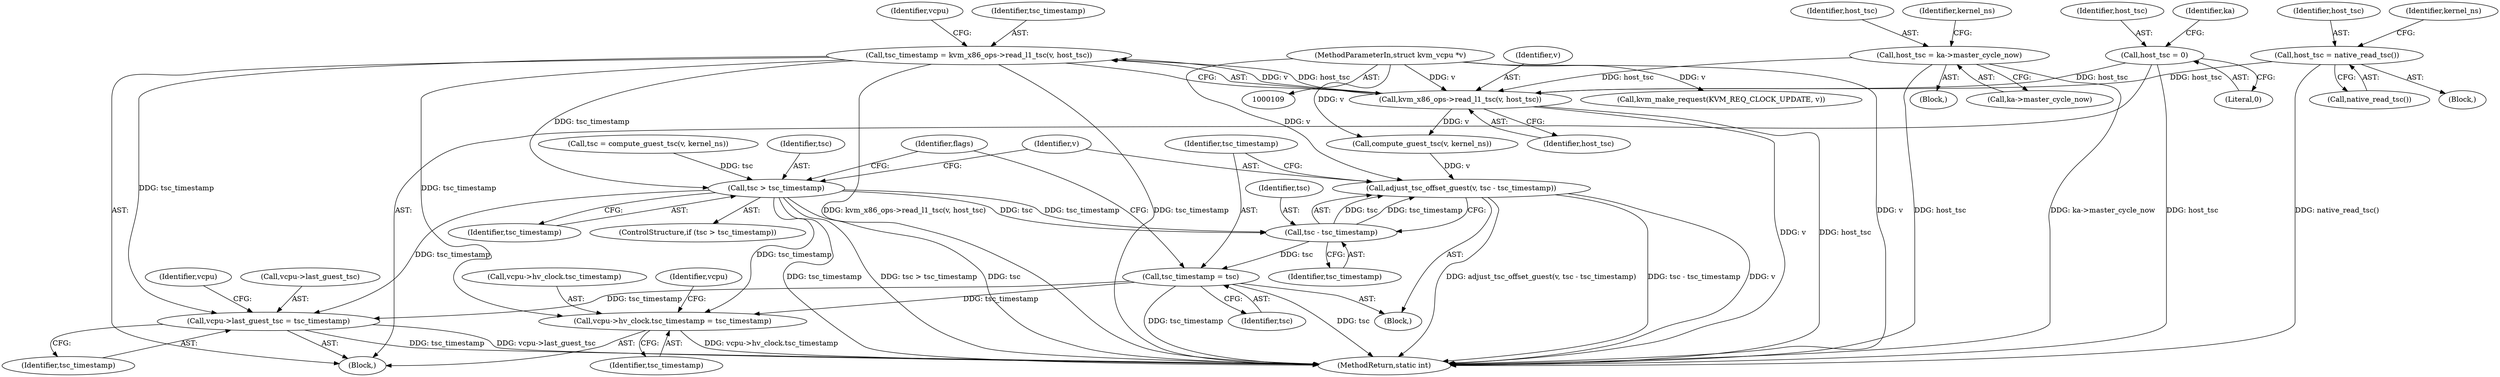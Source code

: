 digraph "0_linux_0b79459b482e85cb7426aa7da683a9f2c97aeae1_0@API" {
"1000200" [label="(Call,tsc_timestamp = kvm_x86_ops->read_l1_tsc(v, host_tsc))"];
"1000202" [label="(Call,kvm_x86_ops->read_l1_tsc(v, host_tsc))"];
"1000110" [label="(MethodParameterIn,struct kvm_vcpu *v)"];
"1000156" [label="(Call,host_tsc = ka->master_cycle_now)"];
"1000140" [label="(Call,host_tsc = 0)"];
"1000194" [label="(Call,host_tsc = native_read_tsc())"];
"1000217" [label="(Call,tsc > tsc_timestamp)"];
"1000223" [label="(Call,tsc - tsc_timestamp)"];
"1000221" [label="(Call,adjust_tsc_offset_guest(v, tsc - tsc_timestamp))"];
"1000226" [label="(Call,tsc_timestamp = tsc)"];
"1000319" [label="(Call,vcpu->hv_clock.tsc_timestamp = tsc_timestamp)"];
"1000346" [label="(Call,vcpu->last_guest_tsc = tsc_timestamp)"];
"1000424" [label="(MethodReturn,static int)"];
"1000157" [label="(Identifier,host_tsc)"];
"1000226" [label="(Call,tsc_timestamp = tsc)"];
"1000320" [label="(Call,vcpu->hv_clock.tsc_timestamp)"];
"1000195" [label="(Identifier,host_tsc)"];
"1000228" [label="(Identifier,tsc)"];
"1000141" [label="(Identifier,host_tsc)"];
"1000354" [label="(Identifier,vcpu)"];
"1000162" [label="(Identifier,kernel_ns)"];
"1000142" [label="(Literal,0)"];
"1000140" [label="(Call,host_tsc = 0)"];
"1000200" [label="(Call,tsc_timestamp = kvm_x86_ops->read_l1_tsc(v, host_tsc))"];
"1000110" [label="(MethodParameterIn,struct kvm_vcpu *v)"];
"1000156" [label="(Call,host_tsc = ka->master_cycle_now)"];
"1000227" [label="(Identifier,tsc_timestamp)"];
"1000155" [label="(Block,)"];
"1000319" [label="(Call,vcpu->hv_clock.tsc_timestamp = tsc_timestamp)"];
"1000203" [label="(Identifier,v)"];
"1000325" [label="(Identifier,tsc_timestamp)"];
"1000346" [label="(Call,vcpu->last_guest_tsc = tsc_timestamp)"];
"1000223" [label="(Call,tsc - tsc_timestamp)"];
"1000216" [label="(ControlStructure,if (tsc > tsc_timestamp))"];
"1000219" [label="(Identifier,tsc_timestamp)"];
"1000111" [label="(Block,)"];
"1000347" [label="(Call,vcpu->last_guest_tsc)"];
"1000185" [label="(Call,kvm_make_request(KVM_REQ_CLOCK_UPDATE, v))"];
"1000222" [label="(Identifier,v)"];
"1000198" [label="(Identifier,kernel_ns)"];
"1000202" [label="(Call,kvm_x86_ops->read_l1_tsc(v, host_tsc))"];
"1000221" [label="(Call,adjust_tsc_offset_guest(v, tsc - tsc_timestamp))"];
"1000230" [label="(Identifier,flags)"];
"1000211" [label="(Call,tsc = compute_guest_tsc(v, kernel_ns))"];
"1000220" [label="(Block,)"];
"1000193" [label="(Block,)"];
"1000207" [label="(Identifier,vcpu)"];
"1000196" [label="(Call,native_read_tsc())"];
"1000225" [label="(Identifier,tsc_timestamp)"];
"1000201" [label="(Identifier,tsc_timestamp)"];
"1000158" [label="(Call,ka->master_cycle_now)"];
"1000329" [label="(Identifier,vcpu)"];
"1000204" [label="(Identifier,host_tsc)"];
"1000217" [label="(Call,tsc > tsc_timestamp)"];
"1000224" [label="(Identifier,tsc)"];
"1000146" [label="(Identifier,ka)"];
"1000218" [label="(Identifier,tsc)"];
"1000213" [label="(Call,compute_guest_tsc(v, kernel_ns))"];
"1000194" [label="(Call,host_tsc = native_read_tsc())"];
"1000350" [label="(Identifier,tsc_timestamp)"];
"1000200" -> "1000111"  [label="AST: "];
"1000200" -> "1000202"  [label="CFG: "];
"1000201" -> "1000200"  [label="AST: "];
"1000202" -> "1000200"  [label="AST: "];
"1000207" -> "1000200"  [label="CFG: "];
"1000200" -> "1000424"  [label="DDG: tsc_timestamp"];
"1000200" -> "1000424"  [label="DDG: kvm_x86_ops->read_l1_tsc(v, host_tsc)"];
"1000202" -> "1000200"  [label="DDG: v"];
"1000202" -> "1000200"  [label="DDG: host_tsc"];
"1000200" -> "1000217"  [label="DDG: tsc_timestamp"];
"1000200" -> "1000319"  [label="DDG: tsc_timestamp"];
"1000200" -> "1000346"  [label="DDG: tsc_timestamp"];
"1000202" -> "1000204"  [label="CFG: "];
"1000203" -> "1000202"  [label="AST: "];
"1000204" -> "1000202"  [label="AST: "];
"1000202" -> "1000424"  [label="DDG: v"];
"1000202" -> "1000424"  [label="DDG: host_tsc"];
"1000110" -> "1000202"  [label="DDG: v"];
"1000156" -> "1000202"  [label="DDG: host_tsc"];
"1000140" -> "1000202"  [label="DDG: host_tsc"];
"1000194" -> "1000202"  [label="DDG: host_tsc"];
"1000202" -> "1000213"  [label="DDG: v"];
"1000110" -> "1000109"  [label="AST: "];
"1000110" -> "1000424"  [label="DDG: v"];
"1000110" -> "1000185"  [label="DDG: v"];
"1000110" -> "1000213"  [label="DDG: v"];
"1000110" -> "1000221"  [label="DDG: v"];
"1000156" -> "1000155"  [label="AST: "];
"1000156" -> "1000158"  [label="CFG: "];
"1000157" -> "1000156"  [label="AST: "];
"1000158" -> "1000156"  [label="AST: "];
"1000162" -> "1000156"  [label="CFG: "];
"1000156" -> "1000424"  [label="DDG: host_tsc"];
"1000156" -> "1000424"  [label="DDG: ka->master_cycle_now"];
"1000140" -> "1000111"  [label="AST: "];
"1000140" -> "1000142"  [label="CFG: "];
"1000141" -> "1000140"  [label="AST: "];
"1000142" -> "1000140"  [label="AST: "];
"1000146" -> "1000140"  [label="CFG: "];
"1000140" -> "1000424"  [label="DDG: host_tsc"];
"1000194" -> "1000193"  [label="AST: "];
"1000194" -> "1000196"  [label="CFG: "];
"1000195" -> "1000194"  [label="AST: "];
"1000196" -> "1000194"  [label="AST: "];
"1000198" -> "1000194"  [label="CFG: "];
"1000194" -> "1000424"  [label="DDG: native_read_tsc()"];
"1000217" -> "1000216"  [label="AST: "];
"1000217" -> "1000219"  [label="CFG: "];
"1000218" -> "1000217"  [label="AST: "];
"1000219" -> "1000217"  [label="AST: "];
"1000222" -> "1000217"  [label="CFG: "];
"1000230" -> "1000217"  [label="CFG: "];
"1000217" -> "1000424"  [label="DDG: tsc_timestamp"];
"1000217" -> "1000424"  [label="DDG: tsc > tsc_timestamp"];
"1000217" -> "1000424"  [label="DDG: tsc"];
"1000211" -> "1000217"  [label="DDG: tsc"];
"1000217" -> "1000223"  [label="DDG: tsc"];
"1000217" -> "1000223"  [label="DDG: tsc_timestamp"];
"1000217" -> "1000319"  [label="DDG: tsc_timestamp"];
"1000217" -> "1000346"  [label="DDG: tsc_timestamp"];
"1000223" -> "1000221"  [label="AST: "];
"1000223" -> "1000225"  [label="CFG: "];
"1000224" -> "1000223"  [label="AST: "];
"1000225" -> "1000223"  [label="AST: "];
"1000221" -> "1000223"  [label="CFG: "];
"1000223" -> "1000221"  [label="DDG: tsc"];
"1000223" -> "1000221"  [label="DDG: tsc_timestamp"];
"1000223" -> "1000226"  [label="DDG: tsc"];
"1000221" -> "1000220"  [label="AST: "];
"1000222" -> "1000221"  [label="AST: "];
"1000227" -> "1000221"  [label="CFG: "];
"1000221" -> "1000424"  [label="DDG: adjust_tsc_offset_guest(v, tsc - tsc_timestamp)"];
"1000221" -> "1000424"  [label="DDG: tsc - tsc_timestamp"];
"1000221" -> "1000424"  [label="DDG: v"];
"1000213" -> "1000221"  [label="DDG: v"];
"1000226" -> "1000220"  [label="AST: "];
"1000226" -> "1000228"  [label="CFG: "];
"1000227" -> "1000226"  [label="AST: "];
"1000228" -> "1000226"  [label="AST: "];
"1000230" -> "1000226"  [label="CFG: "];
"1000226" -> "1000424"  [label="DDG: tsc_timestamp"];
"1000226" -> "1000424"  [label="DDG: tsc"];
"1000226" -> "1000319"  [label="DDG: tsc_timestamp"];
"1000226" -> "1000346"  [label="DDG: tsc_timestamp"];
"1000319" -> "1000111"  [label="AST: "];
"1000319" -> "1000325"  [label="CFG: "];
"1000320" -> "1000319"  [label="AST: "];
"1000325" -> "1000319"  [label="AST: "];
"1000329" -> "1000319"  [label="CFG: "];
"1000319" -> "1000424"  [label="DDG: vcpu->hv_clock.tsc_timestamp"];
"1000346" -> "1000111"  [label="AST: "];
"1000346" -> "1000350"  [label="CFG: "];
"1000347" -> "1000346"  [label="AST: "];
"1000350" -> "1000346"  [label="AST: "];
"1000354" -> "1000346"  [label="CFG: "];
"1000346" -> "1000424"  [label="DDG: vcpu->last_guest_tsc"];
"1000346" -> "1000424"  [label="DDG: tsc_timestamp"];
}

